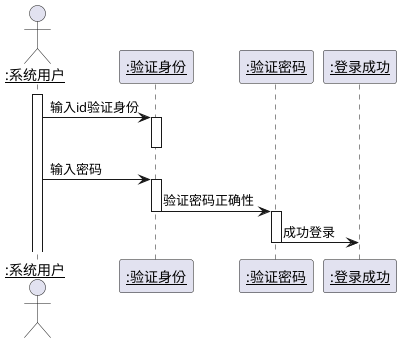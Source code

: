@startuml
skinparam sequenceParticipant underline
actor ":系统用户" as A
participant ":验证身份" as B
participant ":验证密码" as C
participant ":登录成功" as D
activate A
A->B:输入id验证身份
activate B
deactivate
A->B:输入密码
activate B
B->C:验证密码正确性
deactivate
activate C
C->D:成功登录
deactivate
@enduml